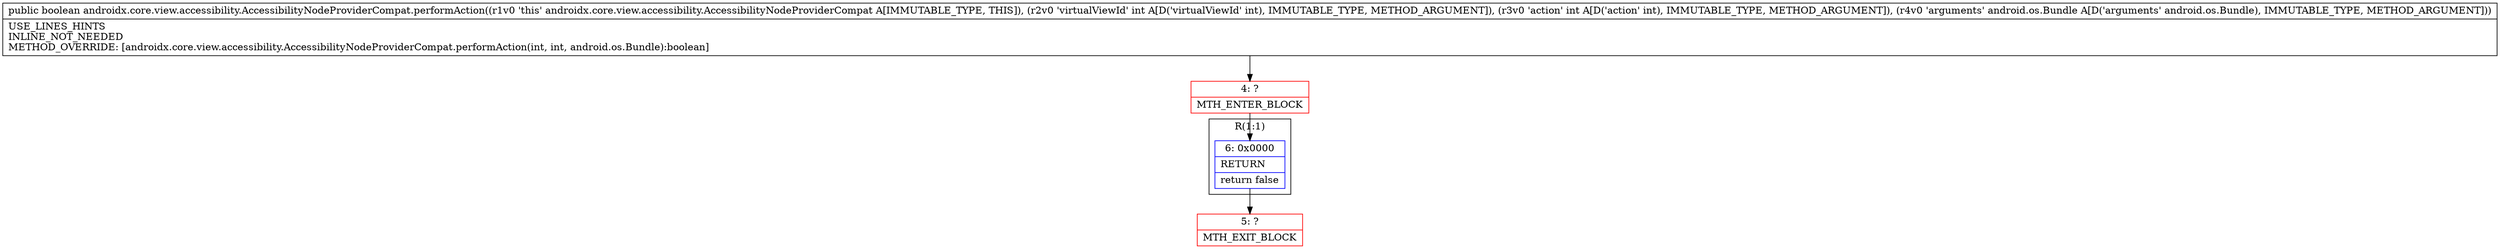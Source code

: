 digraph "CFG forandroidx.core.view.accessibility.AccessibilityNodeProviderCompat.performAction(IILandroid\/os\/Bundle;)Z" {
subgraph cluster_Region_1584410905 {
label = "R(1:1)";
node [shape=record,color=blue];
Node_6 [shape=record,label="{6\:\ 0x0000|RETURN\l|return false\l}"];
}
Node_4 [shape=record,color=red,label="{4\:\ ?|MTH_ENTER_BLOCK\l}"];
Node_5 [shape=record,color=red,label="{5\:\ ?|MTH_EXIT_BLOCK\l}"];
MethodNode[shape=record,label="{public boolean androidx.core.view.accessibility.AccessibilityNodeProviderCompat.performAction((r1v0 'this' androidx.core.view.accessibility.AccessibilityNodeProviderCompat A[IMMUTABLE_TYPE, THIS]), (r2v0 'virtualViewId' int A[D('virtualViewId' int), IMMUTABLE_TYPE, METHOD_ARGUMENT]), (r3v0 'action' int A[D('action' int), IMMUTABLE_TYPE, METHOD_ARGUMENT]), (r4v0 'arguments' android.os.Bundle A[D('arguments' android.os.Bundle), IMMUTABLE_TYPE, METHOD_ARGUMENT]))  | USE_LINES_HINTS\lINLINE_NOT_NEEDED\lMETHOD_OVERRIDE: [androidx.core.view.accessibility.AccessibilityNodeProviderCompat.performAction(int, int, android.os.Bundle):boolean]\l}"];
MethodNode -> Node_4;Node_6 -> Node_5;
Node_4 -> Node_6;
}

